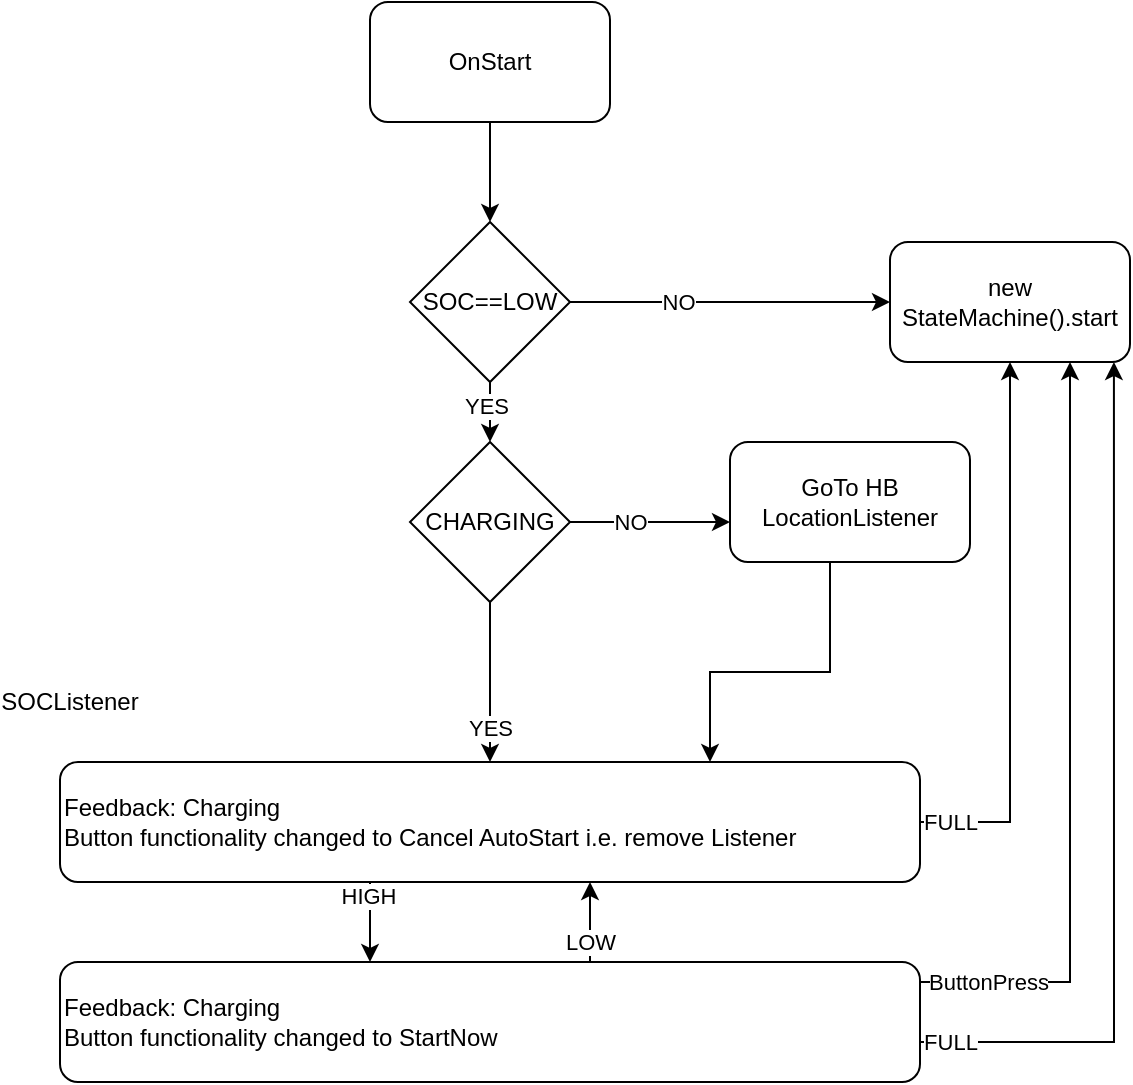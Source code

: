 <mxfile version="13.10.0" type="device"><diagram id="C5RBs43oDa-KdzZeNtuy" name="Page-1"><mxGraphModel dx="868" dy="508" grid="1" gridSize="10" guides="1" tooltips="1" connect="1" arrows="1" fold="1" page="1" pageScale="1" pageWidth="827" pageHeight="1169" math="0" shadow="0"><root><mxCell id="WIyWlLk6GJQsqaUBKTNV-0"/><mxCell id="WIyWlLk6GJQsqaUBKTNV-1" parent="WIyWlLk6GJQsqaUBKTNV-0"/><mxCell id="lrcAhfBED5okFOkqZIgy-5" style="edgeStyle=orthogonalEdgeStyle;rounded=0;orthogonalLoop=1;jettySize=auto;html=1;entryX=0.5;entryY=0;entryDx=0;entryDy=0;" edge="1" parent="WIyWlLk6GJQsqaUBKTNV-1" source="lrcAhfBED5okFOkqZIgy-0" target="lrcAhfBED5okFOkqZIgy-1"><mxGeometry relative="1" as="geometry"/></mxCell><mxCell id="lrcAhfBED5okFOkqZIgy-0" value="OnStart" style="rounded=1;whiteSpace=wrap;html=1;" vertex="1" parent="WIyWlLk6GJQsqaUBKTNV-1"><mxGeometry x="260" y="60" width="120" height="60" as="geometry"/></mxCell><mxCell id="lrcAhfBED5okFOkqZIgy-3" style="edgeStyle=orthogonalEdgeStyle;rounded=0;orthogonalLoop=1;jettySize=auto;html=1;entryX=0;entryY=0.5;entryDx=0;entryDy=0;" edge="1" parent="WIyWlLk6GJQsqaUBKTNV-1" source="lrcAhfBED5okFOkqZIgy-1" target="lrcAhfBED5okFOkqZIgy-2"><mxGeometry relative="1" as="geometry"><Array as="points"><mxPoint x="430" y="210"/><mxPoint x="430" y="210"/></Array></mxGeometry></mxCell><mxCell id="lrcAhfBED5okFOkqZIgy-13" value="NO" style="edgeLabel;html=1;align=center;verticalAlign=middle;resizable=0;points=[];" vertex="1" connectable="0" parent="lrcAhfBED5okFOkqZIgy-3"><mxGeometry x="-0.236" y="1" relative="1" as="geometry"><mxPoint x="-7" y="1" as="offset"/></mxGeometry></mxCell><mxCell id="lrcAhfBED5okFOkqZIgy-8" style="edgeStyle=orthogonalEdgeStyle;rounded=0;orthogonalLoop=1;jettySize=auto;html=1;entryX=0.5;entryY=0;entryDx=0;entryDy=0;" edge="1" parent="WIyWlLk6GJQsqaUBKTNV-1" source="lrcAhfBED5okFOkqZIgy-1" target="lrcAhfBED5okFOkqZIgy-7"><mxGeometry relative="1" as="geometry"><Array as="points"><mxPoint x="320" y="280"/><mxPoint x="320" y="280"/></Array></mxGeometry></mxCell><mxCell id="lrcAhfBED5okFOkqZIgy-14" value="YES" style="edgeLabel;html=1;align=center;verticalAlign=middle;resizable=0;points=[];" vertex="1" connectable="0" parent="lrcAhfBED5okFOkqZIgy-8"><mxGeometry x="-0.236" y="-2" relative="1" as="geometry"><mxPoint as="offset"/></mxGeometry></mxCell><mxCell id="lrcAhfBED5okFOkqZIgy-1" value="SOC==LOW" style="rhombus;whiteSpace=wrap;html=1;" vertex="1" parent="WIyWlLk6GJQsqaUBKTNV-1"><mxGeometry x="280" y="170" width="80" height="80" as="geometry"/></mxCell><mxCell id="lrcAhfBED5okFOkqZIgy-2" value="new StateMachine().start" style="rounded=1;whiteSpace=wrap;html=1;" vertex="1" parent="WIyWlLk6GJQsqaUBKTNV-1"><mxGeometry x="520" y="180" width="120" height="60" as="geometry"/></mxCell><mxCell id="lrcAhfBED5okFOkqZIgy-10" style="edgeStyle=orthogonalEdgeStyle;rounded=0;orthogonalLoop=1;jettySize=auto;html=1;" edge="1" parent="WIyWlLk6GJQsqaUBKTNV-1" source="lrcAhfBED5okFOkqZIgy-7" target="lrcAhfBED5okFOkqZIgy-9"><mxGeometry relative="1" as="geometry"><Array as="points"><mxPoint x="390" y="320"/><mxPoint x="390" y="320"/></Array></mxGeometry></mxCell><mxCell id="lrcAhfBED5okFOkqZIgy-15" value="NO" style="edgeLabel;html=1;align=center;verticalAlign=middle;resizable=0;points=[];" vertex="1" connectable="0" parent="lrcAhfBED5okFOkqZIgy-10"><mxGeometry x="-0.8" relative="1" as="geometry"><mxPoint x="22" as="offset"/></mxGeometry></mxCell><mxCell id="lrcAhfBED5okFOkqZIgy-18" value="" style="edgeStyle=orthogonalEdgeStyle;rounded=0;orthogonalLoop=1;jettySize=auto;html=1;" edge="1" parent="WIyWlLk6GJQsqaUBKTNV-1" source="lrcAhfBED5okFOkqZIgy-7" target="lrcAhfBED5okFOkqZIgy-17"><mxGeometry relative="1" as="geometry"/></mxCell><mxCell id="lrcAhfBED5okFOkqZIgy-33" value="YES" style="edgeLabel;html=1;align=center;verticalAlign=middle;resizable=0;points=[];" vertex="1" connectable="0" parent="lrcAhfBED5okFOkqZIgy-18"><mxGeometry x="0.57" relative="1" as="geometry"><mxPoint as="offset"/></mxGeometry></mxCell><mxCell id="lrcAhfBED5okFOkqZIgy-7" value="CHARGING" style="rhombus;whiteSpace=wrap;html=1;" vertex="1" parent="WIyWlLk6GJQsqaUBKTNV-1"><mxGeometry x="280" y="280" width="80" height="80" as="geometry"/></mxCell><mxCell id="lrcAhfBED5okFOkqZIgy-39" style="edgeStyle=orthogonalEdgeStyle;rounded=0;orthogonalLoop=1;jettySize=auto;html=1;" edge="1" parent="WIyWlLk6GJQsqaUBKTNV-1" source="lrcAhfBED5okFOkqZIgy-9" target="lrcAhfBED5okFOkqZIgy-17"><mxGeometry relative="1" as="geometry"><mxPoint x="380" y="360" as="targetPoint"/><Array as="points"><mxPoint x="490" y="395"/><mxPoint x="430" y="395"/></Array></mxGeometry></mxCell><mxCell id="lrcAhfBED5okFOkqZIgy-9" value="&lt;div&gt;GoTo HB&lt;/div&gt;&lt;div&gt;LocationListener&lt;br&gt;&lt;/div&gt;" style="rounded=1;whiteSpace=wrap;html=1;" vertex="1" parent="WIyWlLk6GJQsqaUBKTNV-1"><mxGeometry x="440" y="280" width="120" height="60" as="geometry"/></mxCell><mxCell id="lrcAhfBED5okFOkqZIgy-19" style="edgeStyle=orthogonalEdgeStyle;rounded=0;orthogonalLoop=1;jettySize=auto;html=1;entryX=0.5;entryY=1;entryDx=0;entryDy=0;" edge="1" parent="WIyWlLk6GJQsqaUBKTNV-1" source="lrcAhfBED5okFOkqZIgy-17" target="lrcAhfBED5okFOkqZIgy-2"><mxGeometry relative="1" as="geometry"><Array as="points"><mxPoint x="580" y="470"/></Array></mxGeometry></mxCell><mxCell id="lrcAhfBED5okFOkqZIgy-20" value="FULL" style="edgeLabel;html=1;align=center;verticalAlign=middle;resizable=0;points=[];" vertex="1" connectable="0" parent="lrcAhfBED5okFOkqZIgy-19"><mxGeometry x="-0.447" y="2" relative="1" as="geometry"><mxPoint x="-28" y="31" as="offset"/></mxGeometry></mxCell><mxCell id="lrcAhfBED5okFOkqZIgy-26" value="" style="edgeStyle=orthogonalEdgeStyle;rounded=0;orthogonalLoop=1;jettySize=auto;html=1;" edge="1" parent="WIyWlLk6GJQsqaUBKTNV-1" source="lrcAhfBED5okFOkqZIgy-17" target="lrcAhfBED5okFOkqZIgy-21"><mxGeometry relative="1" as="geometry"><Array as="points"><mxPoint x="260" y="510"/><mxPoint x="260" y="510"/></Array></mxGeometry></mxCell><mxCell id="lrcAhfBED5okFOkqZIgy-28" value="HIGH" style="edgeLabel;html=1;align=center;verticalAlign=middle;resizable=0;points=[];" vertex="1" connectable="0" parent="lrcAhfBED5okFOkqZIgy-26"><mxGeometry x="-0.675" y="-1" relative="1" as="geometry"><mxPoint as="offset"/></mxGeometry></mxCell><mxCell id="lrcAhfBED5okFOkqZIgy-17" value="&lt;div&gt;Feedback: Charging&lt;/div&gt;&lt;div&gt;Button functionality changed to Cancel AutoStart i.e. remove Listener&lt;br&gt;&lt;/div&gt;" style="rounded=1;whiteSpace=wrap;html=1;align=left;" vertex="1" parent="WIyWlLk6GJQsqaUBKTNV-1"><mxGeometry x="105" y="440" width="430" height="60" as="geometry"/></mxCell><mxCell id="lrcAhfBED5okFOkqZIgy-22" style="edgeStyle=orthogonalEdgeStyle;rounded=0;orthogonalLoop=1;jettySize=auto;html=1;entryX=0.75;entryY=1;entryDx=0;entryDy=0;" edge="1" parent="WIyWlLk6GJQsqaUBKTNV-1" source="lrcAhfBED5okFOkqZIgy-21" target="lrcAhfBED5okFOkqZIgy-2"><mxGeometry relative="1" as="geometry"><Array as="points"><mxPoint x="610" y="550"/></Array></mxGeometry></mxCell><mxCell id="lrcAhfBED5okFOkqZIgy-23" value="ButtonPress" style="edgeLabel;html=1;align=center;verticalAlign=middle;resizable=0;points=[];" vertex="1" connectable="0" parent="lrcAhfBED5okFOkqZIgy-22"><mxGeometry x="-0.732" y="2" relative="1" as="geometry"><mxPoint x="-18" y="2" as="offset"/></mxGeometry></mxCell><mxCell id="lrcAhfBED5okFOkqZIgy-27" value="" style="edgeStyle=orthogonalEdgeStyle;rounded=0;orthogonalLoop=1;jettySize=auto;html=1;" edge="1" parent="WIyWlLk6GJQsqaUBKTNV-1" source="lrcAhfBED5okFOkqZIgy-21" target="lrcAhfBED5okFOkqZIgy-17"><mxGeometry relative="1" as="geometry"><mxPoint x="360" y="520" as="sourcePoint"/><Array as="points"><mxPoint x="370" y="520"/><mxPoint x="370" y="520"/></Array></mxGeometry></mxCell><mxCell id="lrcAhfBED5okFOkqZIgy-29" value="LOW" style="edgeLabel;html=1;align=center;verticalAlign=middle;resizable=0;points=[];" vertex="1" connectable="0" parent="lrcAhfBED5okFOkqZIgy-27"><mxGeometry x="0.812" y="-1" relative="1" as="geometry"><mxPoint x="-1" y="26" as="offset"/></mxGeometry></mxCell><mxCell id="lrcAhfBED5okFOkqZIgy-42" style="edgeStyle=orthogonalEdgeStyle;rounded=0;orthogonalLoop=1;jettySize=auto;html=1;entryX=0.933;entryY=1;entryDx=0;entryDy=0;entryPerimeter=0;" edge="1" parent="WIyWlLk6GJQsqaUBKTNV-1" source="lrcAhfBED5okFOkqZIgy-21" target="lrcAhfBED5okFOkqZIgy-2"><mxGeometry relative="1" as="geometry"><Array as="points"><mxPoint x="632" y="580"/></Array></mxGeometry></mxCell><mxCell id="lrcAhfBED5okFOkqZIgy-43" value="FULL" style="edgeLabel;html=1;align=center;verticalAlign=middle;resizable=0;points=[];" vertex="1" connectable="0" parent="lrcAhfBED5okFOkqZIgy-42"><mxGeometry x="-0.236" y="-1" relative="1" as="geometry"><mxPoint x="-82.99" y="70" as="offset"/></mxGeometry></mxCell><mxCell id="lrcAhfBED5okFOkqZIgy-21" value="&lt;div&gt;Feedback: Charging&lt;/div&gt;&lt;div&gt;Button functionality changed to StartNow&lt;br&gt;&lt;/div&gt;" style="rounded=1;whiteSpace=wrap;html=1;align=left;" vertex="1" parent="WIyWlLk6GJQsqaUBKTNV-1"><mxGeometry x="105" y="540" width="430" height="60" as="geometry"/></mxCell><mxCell id="lrcAhfBED5okFOkqZIgy-32" value="SOCListener" style="text;html=1;strokeColor=none;fillColor=none;align=center;verticalAlign=middle;whiteSpace=wrap;rounded=0;dashed=1;" vertex="1" parent="WIyWlLk6GJQsqaUBKTNV-1"><mxGeometry x="90" y="400" width="40" height="20" as="geometry"/></mxCell></root></mxGraphModel></diagram></mxfile>